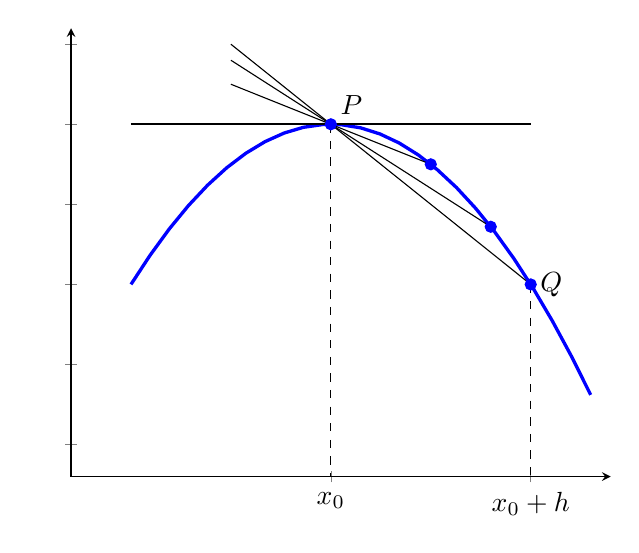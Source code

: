 \pgfplotsset{soldot/.style={color=blue,only marks,mark=*}}
\pgfplotsset{holdot/.style={color=blue,fill=white,only marks,mark=*}}

\begin{tikzpicture}
\begin{axis}[
ymin=-2.2,
ymax=.6,
xmin=.7,
xmax=3.4,
xtick = {2,3},
xticklabels = {$x_0$, $x_0+h$},
yticklabels = {,,},
axis lines = left
]
\addplot[domain=1:3.3,blue, very thick] {-(x-2)^2};
\draw[black, thick] (axis cs:1,0) -- (axis cs: 3,0);
\draw[black] (axis cs:1.5,.5) -- (axis cs: 3,-1);
\draw[black] (axis cs:1.5,0.4) -- (axis cs: 2.8,-0.64);
\draw[black] (axis cs:1.5,0.25) -- (axis cs: 2.5,-0.25);
% \draw[dotted] (axis cs:1,1) -- (axis cs:1,0);
\addplot[soldot] coordinates{(2,0)(2.5,-0.25)(2.8,-0.64)(3,-1)};
\node[above right] at (axis cs: 2,0) {$P$};
\node[right] at (axis cs: 3,-1) {$Q$};
\draw[dashed] (axis cs:2,0) -- (axis cs: 2,-3);
\draw[dashed] (axis cs:3,-1) -- (axis cs: 3,-3);
\end{axis}
\end{tikzpicture}
